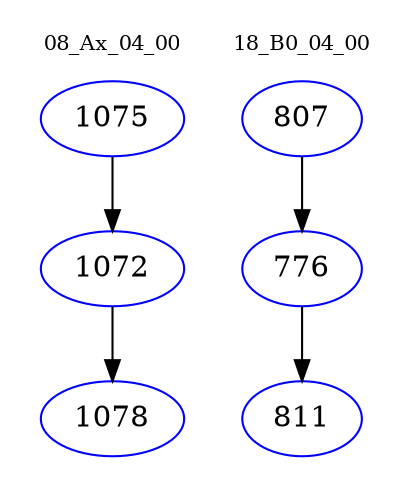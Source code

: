 digraph{
subgraph cluster_0 {
color = white
label = "08_Ax_04_00";
fontsize=10;
T0_1075 [label="1075", color="blue"]
T0_1075 -> T0_1072 [color="black"]
T0_1072 [label="1072", color="blue"]
T0_1072 -> T0_1078 [color="black"]
T0_1078 [label="1078", color="blue"]
}
subgraph cluster_1 {
color = white
label = "18_B0_04_00";
fontsize=10;
T1_807 [label="807", color="blue"]
T1_807 -> T1_776 [color="black"]
T1_776 [label="776", color="blue"]
T1_776 -> T1_811 [color="black"]
T1_811 [label="811", color="blue"]
}
}
